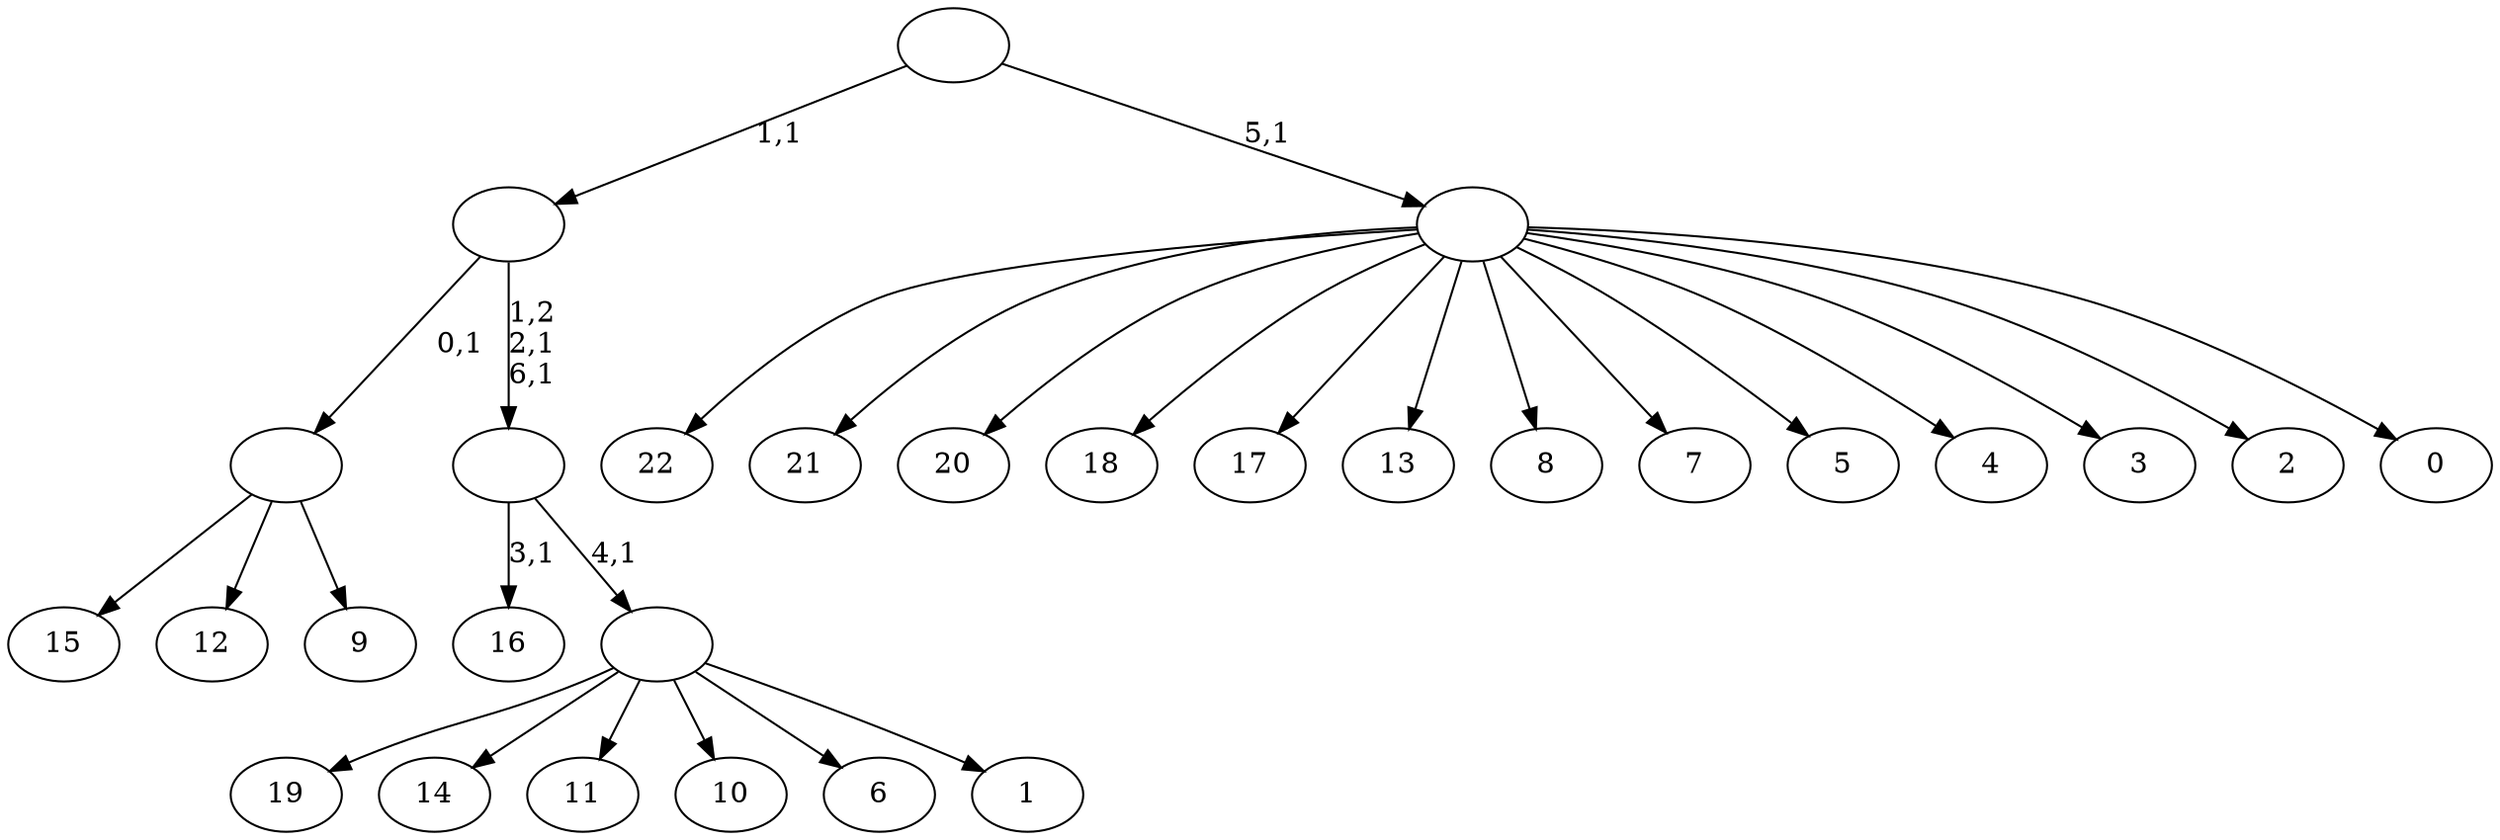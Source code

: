 digraph T {
	30 [label="22"]
	29 [label="21"]
	28 [label="20"]
	27 [label="19"]
	26 [label="18"]
	25 [label="17"]
	24 [label="16"]
	22 [label="15"]
	21 [label="14"]
	20 [label="13"]
	19 [label="12"]
	18 [label="11"]
	17 [label="10"]
	16 [label="9"]
	15 [label=""]
	14 [label="8"]
	13 [label="7"]
	12 [label="6"]
	11 [label="5"]
	10 [label="4"]
	9 [label="3"]
	8 [label="2"]
	7 [label="1"]
	6 [label=""]
	5 [label=""]
	3 [label=""]
	2 [label="0"]
	1 [label=""]
	0 [label=""]
	15 -> 22 [label=""]
	15 -> 19 [label=""]
	15 -> 16 [label=""]
	6 -> 27 [label=""]
	6 -> 21 [label=""]
	6 -> 18 [label=""]
	6 -> 17 [label=""]
	6 -> 12 [label=""]
	6 -> 7 [label=""]
	5 -> 24 [label="3,1"]
	5 -> 6 [label="4,1"]
	3 -> 5 [label="1,2\n2,1\n6,1"]
	3 -> 15 [label="0,1"]
	1 -> 30 [label=""]
	1 -> 29 [label=""]
	1 -> 28 [label=""]
	1 -> 26 [label=""]
	1 -> 25 [label=""]
	1 -> 20 [label=""]
	1 -> 14 [label=""]
	1 -> 13 [label=""]
	1 -> 11 [label=""]
	1 -> 10 [label=""]
	1 -> 9 [label=""]
	1 -> 8 [label=""]
	1 -> 2 [label=""]
	0 -> 3 [label="1,1"]
	0 -> 1 [label="5,1"]
}
